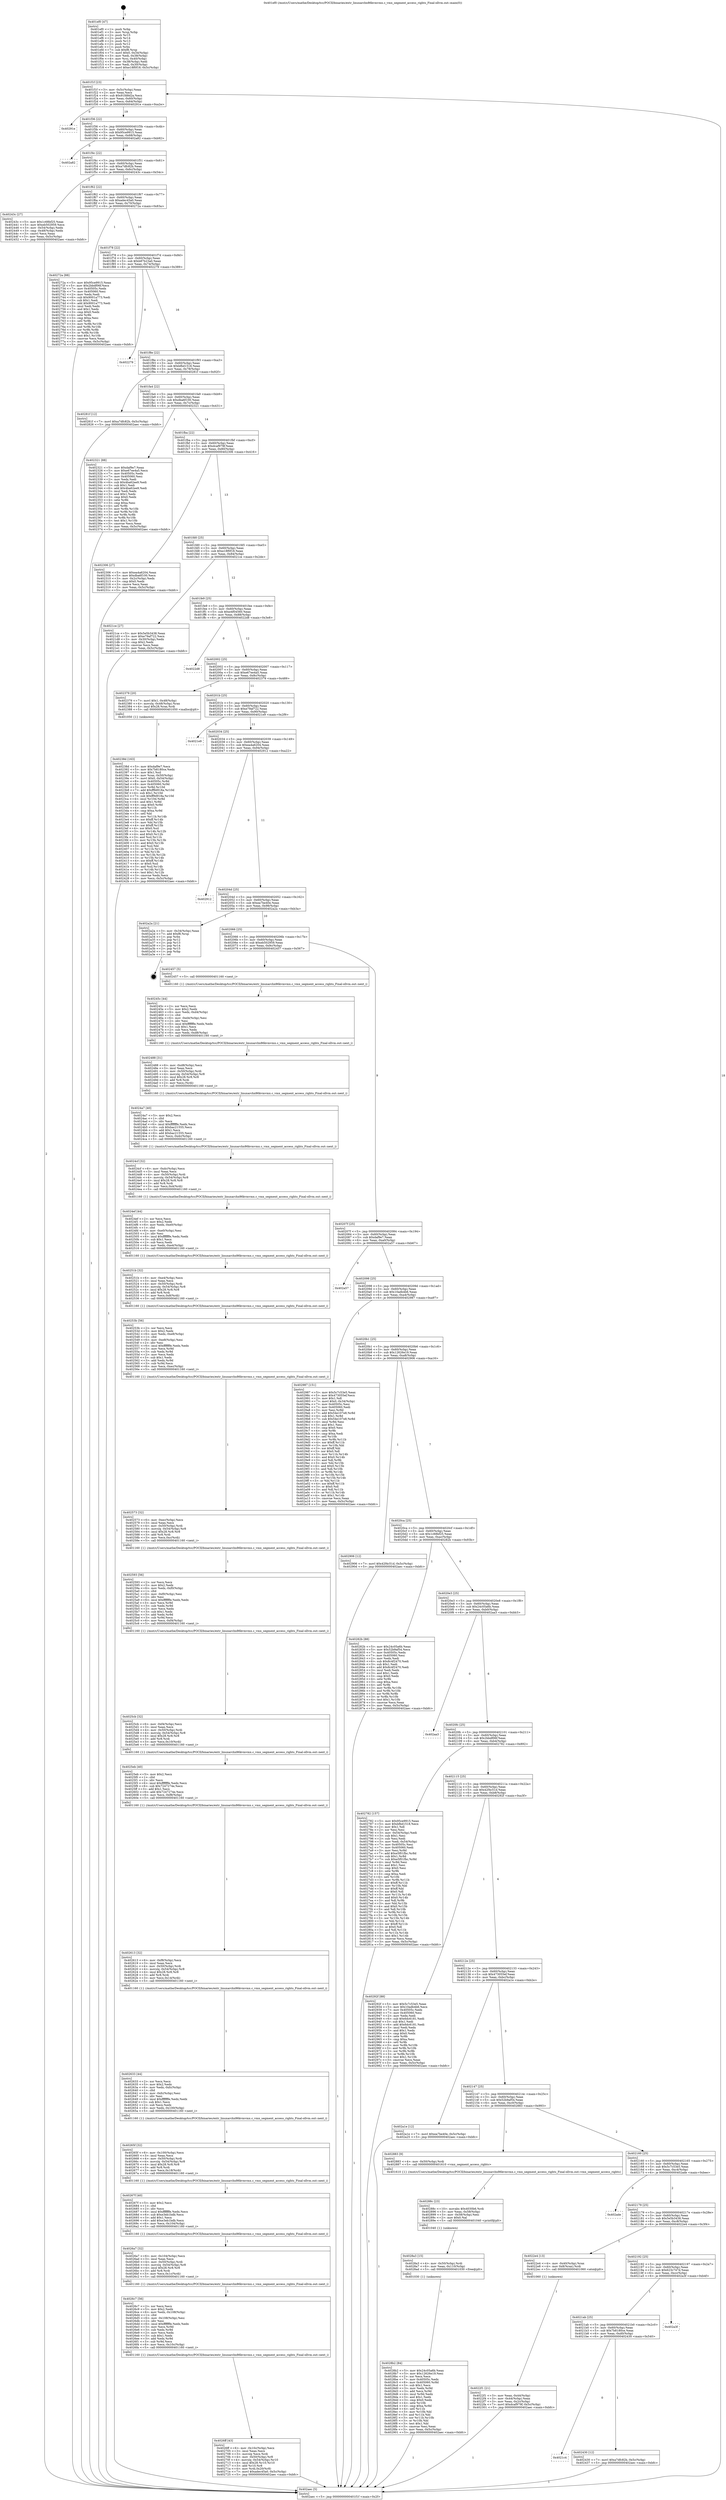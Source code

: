 digraph "0x401ef0" {
  label = "0x401ef0 (/mnt/c/Users/mathe/Desktop/tcc/POCII/binaries/extr_linuxarchx86kvmvmx.c_vmx_segment_access_rights_Final-ollvm.out::main(0))"
  labelloc = "t"
  node[shape=record]

  Entry [label="",width=0.3,height=0.3,shape=circle,fillcolor=black,style=filled]
  "0x401f1f" [label="{
     0x401f1f [23]\l
     | [instrs]\l
     &nbsp;&nbsp;0x401f1f \<+3\>: mov -0x5c(%rbp),%eax\l
     &nbsp;&nbsp;0x401f22 \<+2\>: mov %eax,%ecx\l
     &nbsp;&nbsp;0x401f24 \<+6\>: sub $0x91fd8d2a,%ecx\l
     &nbsp;&nbsp;0x401f2a \<+3\>: mov %eax,-0x60(%rbp)\l
     &nbsp;&nbsp;0x401f2d \<+3\>: mov %ecx,-0x64(%rbp)\l
     &nbsp;&nbsp;0x401f30 \<+6\>: je 000000000040291e \<main+0xa2e\>\l
  }"]
  "0x40291e" [label="{
     0x40291e\l
  }", style=dashed]
  "0x401f36" [label="{
     0x401f36 [22]\l
     | [instrs]\l
     &nbsp;&nbsp;0x401f36 \<+5\>: jmp 0000000000401f3b \<main+0x4b\>\l
     &nbsp;&nbsp;0x401f3b \<+3\>: mov -0x60(%rbp),%eax\l
     &nbsp;&nbsp;0x401f3e \<+5\>: sub $0x95ce9915,%eax\l
     &nbsp;&nbsp;0x401f43 \<+3\>: mov %eax,-0x68(%rbp)\l
     &nbsp;&nbsp;0x401f46 \<+6\>: je 0000000000402a82 \<main+0xb92\>\l
  }"]
  Exit [label="",width=0.3,height=0.3,shape=circle,fillcolor=black,style=filled,peripheries=2]
  "0x402a82" [label="{
     0x402a82\l
  }", style=dashed]
  "0x401f4c" [label="{
     0x401f4c [22]\l
     | [instrs]\l
     &nbsp;&nbsp;0x401f4c \<+5\>: jmp 0000000000401f51 \<main+0x61\>\l
     &nbsp;&nbsp;0x401f51 \<+3\>: mov -0x60(%rbp),%eax\l
     &nbsp;&nbsp;0x401f54 \<+5\>: sub $0xa7dfc82b,%eax\l
     &nbsp;&nbsp;0x401f59 \<+3\>: mov %eax,-0x6c(%rbp)\l
     &nbsp;&nbsp;0x401f5c \<+6\>: je 000000000040243c \<main+0x54c\>\l
  }"]
  "0x4028b2" [label="{
     0x4028b2 [84]\l
     | [instrs]\l
     &nbsp;&nbsp;0x4028b2 \<+5\>: mov $0x24c05a6b,%eax\l
     &nbsp;&nbsp;0x4028b7 \<+5\>: mov $0x12626e19,%esi\l
     &nbsp;&nbsp;0x4028bc \<+2\>: xor %ecx,%ecx\l
     &nbsp;&nbsp;0x4028be \<+7\>: mov 0x40505c,%edx\l
     &nbsp;&nbsp;0x4028c5 \<+8\>: mov 0x405060,%r8d\l
     &nbsp;&nbsp;0x4028cd \<+3\>: sub $0x1,%ecx\l
     &nbsp;&nbsp;0x4028d0 \<+3\>: mov %edx,%r9d\l
     &nbsp;&nbsp;0x4028d3 \<+3\>: add %ecx,%r9d\l
     &nbsp;&nbsp;0x4028d6 \<+4\>: imul %r9d,%edx\l
     &nbsp;&nbsp;0x4028da \<+3\>: and $0x1,%edx\l
     &nbsp;&nbsp;0x4028dd \<+3\>: cmp $0x0,%edx\l
     &nbsp;&nbsp;0x4028e0 \<+4\>: sete %r10b\l
     &nbsp;&nbsp;0x4028e4 \<+4\>: cmp $0xa,%r8d\l
     &nbsp;&nbsp;0x4028e8 \<+4\>: setl %r11b\l
     &nbsp;&nbsp;0x4028ec \<+3\>: mov %r10b,%bl\l
     &nbsp;&nbsp;0x4028ef \<+3\>: and %r11b,%bl\l
     &nbsp;&nbsp;0x4028f2 \<+3\>: xor %r11b,%r10b\l
     &nbsp;&nbsp;0x4028f5 \<+3\>: or %r10b,%bl\l
     &nbsp;&nbsp;0x4028f8 \<+3\>: test $0x1,%bl\l
     &nbsp;&nbsp;0x4028fb \<+3\>: cmovne %esi,%eax\l
     &nbsp;&nbsp;0x4028fe \<+3\>: mov %eax,-0x5c(%rbp)\l
     &nbsp;&nbsp;0x402901 \<+5\>: jmp 0000000000402aec \<main+0xbfc\>\l
  }"]
  "0x40243c" [label="{
     0x40243c [27]\l
     | [instrs]\l
     &nbsp;&nbsp;0x40243c \<+5\>: mov $0x1c68bf25,%eax\l
     &nbsp;&nbsp;0x402441 \<+5\>: mov $0xeb502959,%ecx\l
     &nbsp;&nbsp;0x402446 \<+3\>: mov -0x54(%rbp),%edx\l
     &nbsp;&nbsp;0x402449 \<+3\>: cmp -0x48(%rbp),%edx\l
     &nbsp;&nbsp;0x40244c \<+3\>: cmovl %ecx,%eax\l
     &nbsp;&nbsp;0x40244f \<+3\>: mov %eax,-0x5c(%rbp)\l
     &nbsp;&nbsp;0x402452 \<+5\>: jmp 0000000000402aec \<main+0xbfc\>\l
  }"]
  "0x401f62" [label="{
     0x401f62 [22]\l
     | [instrs]\l
     &nbsp;&nbsp;0x401f62 \<+5\>: jmp 0000000000401f67 \<main+0x77\>\l
     &nbsp;&nbsp;0x401f67 \<+3\>: mov -0x60(%rbp),%eax\l
     &nbsp;&nbsp;0x401f6a \<+5\>: sub $0xadec45a0,%eax\l
     &nbsp;&nbsp;0x401f6f \<+3\>: mov %eax,-0x70(%rbp)\l
     &nbsp;&nbsp;0x401f72 \<+6\>: je 000000000040272a \<main+0x83a\>\l
  }"]
  "0x4028a3" [label="{
     0x4028a3 [15]\l
     | [instrs]\l
     &nbsp;&nbsp;0x4028a3 \<+4\>: mov -0x50(%rbp),%rdi\l
     &nbsp;&nbsp;0x4028a7 \<+6\>: mov %eax,-0x110(%rbp)\l
     &nbsp;&nbsp;0x4028ad \<+5\>: call 0000000000401030 \<free@plt\>\l
     | [calls]\l
     &nbsp;&nbsp;0x401030 \{1\} (unknown)\l
  }"]
  "0x40272a" [label="{
     0x40272a [88]\l
     | [instrs]\l
     &nbsp;&nbsp;0x40272a \<+5\>: mov $0x95ce9915,%eax\l
     &nbsp;&nbsp;0x40272f \<+5\>: mov $0x2bbdf06f,%ecx\l
     &nbsp;&nbsp;0x402734 \<+7\>: mov 0x40505c,%edx\l
     &nbsp;&nbsp;0x40273b \<+7\>: mov 0x405060,%esi\l
     &nbsp;&nbsp;0x402742 \<+2\>: mov %edx,%edi\l
     &nbsp;&nbsp;0x402744 \<+6\>: sub $0x9001a773,%edi\l
     &nbsp;&nbsp;0x40274a \<+3\>: sub $0x1,%edi\l
     &nbsp;&nbsp;0x40274d \<+6\>: add $0x9001a773,%edi\l
     &nbsp;&nbsp;0x402753 \<+3\>: imul %edi,%edx\l
     &nbsp;&nbsp;0x402756 \<+3\>: and $0x1,%edx\l
     &nbsp;&nbsp;0x402759 \<+3\>: cmp $0x0,%edx\l
     &nbsp;&nbsp;0x40275c \<+4\>: sete %r8b\l
     &nbsp;&nbsp;0x402760 \<+3\>: cmp $0xa,%esi\l
     &nbsp;&nbsp;0x402763 \<+4\>: setl %r9b\l
     &nbsp;&nbsp;0x402767 \<+3\>: mov %r8b,%r10b\l
     &nbsp;&nbsp;0x40276a \<+3\>: and %r9b,%r10b\l
     &nbsp;&nbsp;0x40276d \<+3\>: xor %r9b,%r8b\l
     &nbsp;&nbsp;0x402770 \<+3\>: or %r8b,%r10b\l
     &nbsp;&nbsp;0x402773 \<+4\>: test $0x1,%r10b\l
     &nbsp;&nbsp;0x402777 \<+3\>: cmovne %ecx,%eax\l
     &nbsp;&nbsp;0x40277a \<+3\>: mov %eax,-0x5c(%rbp)\l
     &nbsp;&nbsp;0x40277d \<+5\>: jmp 0000000000402aec \<main+0xbfc\>\l
  }"]
  "0x401f78" [label="{
     0x401f78 [22]\l
     | [instrs]\l
     &nbsp;&nbsp;0x401f78 \<+5\>: jmp 0000000000401f7d \<main+0x8d\>\l
     &nbsp;&nbsp;0x401f7d \<+3\>: mov -0x60(%rbp),%eax\l
     &nbsp;&nbsp;0x401f80 \<+5\>: sub $0xb87b23a0,%eax\l
     &nbsp;&nbsp;0x401f85 \<+3\>: mov %eax,-0x74(%rbp)\l
     &nbsp;&nbsp;0x401f88 \<+6\>: je 0000000000402279 \<main+0x389\>\l
  }"]
  "0x40288c" [label="{
     0x40288c [23]\l
     | [instrs]\l
     &nbsp;&nbsp;0x40288c \<+10\>: movabs $0x4030b6,%rdi\l
     &nbsp;&nbsp;0x402896 \<+3\>: mov %eax,-0x58(%rbp)\l
     &nbsp;&nbsp;0x402899 \<+3\>: mov -0x58(%rbp),%esi\l
     &nbsp;&nbsp;0x40289c \<+2\>: mov $0x0,%al\l
     &nbsp;&nbsp;0x40289e \<+5\>: call 0000000000401040 \<printf@plt\>\l
     | [calls]\l
     &nbsp;&nbsp;0x401040 \{1\} (unknown)\l
  }"]
  "0x402279" [label="{
     0x402279\l
  }", style=dashed]
  "0x401f8e" [label="{
     0x401f8e [22]\l
     | [instrs]\l
     &nbsp;&nbsp;0x401f8e \<+5\>: jmp 0000000000401f93 \<main+0xa3\>\l
     &nbsp;&nbsp;0x401f93 \<+3\>: mov -0x60(%rbp),%eax\l
     &nbsp;&nbsp;0x401f96 \<+5\>: sub $0xbfbd1518,%eax\l
     &nbsp;&nbsp;0x401f9b \<+3\>: mov %eax,-0x78(%rbp)\l
     &nbsp;&nbsp;0x401f9e \<+6\>: je 000000000040281f \<main+0x92f\>\l
  }"]
  "0x4026ff" [label="{
     0x4026ff [43]\l
     | [instrs]\l
     &nbsp;&nbsp;0x4026ff \<+6\>: mov -0x10c(%rbp),%ecx\l
     &nbsp;&nbsp;0x402705 \<+3\>: imul %eax,%ecx\l
     &nbsp;&nbsp;0x402708 \<+3\>: movslq %ecx,%rdi\l
     &nbsp;&nbsp;0x40270b \<+4\>: mov -0x50(%rbp),%r8\l
     &nbsp;&nbsp;0x40270f \<+4\>: movslq -0x54(%rbp),%r10\l
     &nbsp;&nbsp;0x402713 \<+4\>: imul $0x28,%r10,%r10\l
     &nbsp;&nbsp;0x402717 \<+3\>: add %r10,%r8\l
     &nbsp;&nbsp;0x40271a \<+4\>: mov %rdi,0x20(%r8)\l
     &nbsp;&nbsp;0x40271e \<+7\>: movl $0xadec45a0,-0x5c(%rbp)\l
     &nbsp;&nbsp;0x402725 \<+5\>: jmp 0000000000402aec \<main+0xbfc\>\l
  }"]
  "0x40281f" [label="{
     0x40281f [12]\l
     | [instrs]\l
     &nbsp;&nbsp;0x40281f \<+7\>: movl $0xa7dfc82b,-0x5c(%rbp)\l
     &nbsp;&nbsp;0x402826 \<+5\>: jmp 0000000000402aec \<main+0xbfc\>\l
  }"]
  "0x401fa4" [label="{
     0x401fa4 [22]\l
     | [instrs]\l
     &nbsp;&nbsp;0x401fa4 \<+5\>: jmp 0000000000401fa9 \<main+0xb9\>\l
     &nbsp;&nbsp;0x401fa9 \<+3\>: mov -0x60(%rbp),%eax\l
     &nbsp;&nbsp;0x401fac \<+5\>: sub $0xdba6f100,%eax\l
     &nbsp;&nbsp;0x401fb1 \<+3\>: mov %eax,-0x7c(%rbp)\l
     &nbsp;&nbsp;0x401fb4 \<+6\>: je 0000000000402321 \<main+0x431\>\l
  }"]
  "0x4026c7" [label="{
     0x4026c7 [56]\l
     | [instrs]\l
     &nbsp;&nbsp;0x4026c7 \<+2\>: xor %ecx,%ecx\l
     &nbsp;&nbsp;0x4026c9 \<+5\>: mov $0x2,%edx\l
     &nbsp;&nbsp;0x4026ce \<+6\>: mov %edx,-0x108(%rbp)\l
     &nbsp;&nbsp;0x4026d4 \<+1\>: cltd\l
     &nbsp;&nbsp;0x4026d5 \<+6\>: mov -0x108(%rbp),%esi\l
     &nbsp;&nbsp;0x4026db \<+2\>: idiv %esi\l
     &nbsp;&nbsp;0x4026dd \<+6\>: imul $0xfffffffe,%edx,%edx\l
     &nbsp;&nbsp;0x4026e3 \<+3\>: mov %ecx,%r9d\l
     &nbsp;&nbsp;0x4026e6 \<+3\>: sub %edx,%r9d\l
     &nbsp;&nbsp;0x4026e9 \<+2\>: mov %ecx,%edx\l
     &nbsp;&nbsp;0x4026eb \<+3\>: sub $0x1,%edx\l
     &nbsp;&nbsp;0x4026ee \<+3\>: add %edx,%r9d\l
     &nbsp;&nbsp;0x4026f1 \<+3\>: sub %r9d,%ecx\l
     &nbsp;&nbsp;0x4026f4 \<+6\>: mov %ecx,-0x10c(%rbp)\l
     &nbsp;&nbsp;0x4026fa \<+5\>: call 0000000000401160 \<next_i\>\l
     | [calls]\l
     &nbsp;&nbsp;0x401160 \{1\} (/mnt/c/Users/mathe/Desktop/tcc/POCII/binaries/extr_linuxarchx86kvmvmx.c_vmx_segment_access_rights_Final-ollvm.out::next_i)\l
  }"]
  "0x402321" [label="{
     0x402321 [88]\l
     | [instrs]\l
     &nbsp;&nbsp;0x402321 \<+5\>: mov $0xdaf9e7,%eax\l
     &nbsp;&nbsp;0x402326 \<+5\>: mov $0xe67ee4a5,%ecx\l
     &nbsp;&nbsp;0x40232b \<+7\>: mov 0x40505c,%edx\l
     &nbsp;&nbsp;0x402332 \<+7\>: mov 0x405060,%esi\l
     &nbsp;&nbsp;0x402339 \<+2\>: mov %edx,%edi\l
     &nbsp;&nbsp;0x40233b \<+6\>: sub $0x4ba62ee9,%edi\l
     &nbsp;&nbsp;0x402341 \<+3\>: sub $0x1,%edi\l
     &nbsp;&nbsp;0x402344 \<+6\>: add $0x4ba62ee9,%edi\l
     &nbsp;&nbsp;0x40234a \<+3\>: imul %edi,%edx\l
     &nbsp;&nbsp;0x40234d \<+3\>: and $0x1,%edx\l
     &nbsp;&nbsp;0x402350 \<+3\>: cmp $0x0,%edx\l
     &nbsp;&nbsp;0x402353 \<+4\>: sete %r8b\l
     &nbsp;&nbsp;0x402357 \<+3\>: cmp $0xa,%esi\l
     &nbsp;&nbsp;0x40235a \<+4\>: setl %r9b\l
     &nbsp;&nbsp;0x40235e \<+3\>: mov %r8b,%r10b\l
     &nbsp;&nbsp;0x402361 \<+3\>: and %r9b,%r10b\l
     &nbsp;&nbsp;0x402364 \<+3\>: xor %r9b,%r8b\l
     &nbsp;&nbsp;0x402367 \<+3\>: or %r8b,%r10b\l
     &nbsp;&nbsp;0x40236a \<+4\>: test $0x1,%r10b\l
     &nbsp;&nbsp;0x40236e \<+3\>: cmovne %ecx,%eax\l
     &nbsp;&nbsp;0x402371 \<+3\>: mov %eax,-0x5c(%rbp)\l
     &nbsp;&nbsp;0x402374 \<+5\>: jmp 0000000000402aec \<main+0xbfc\>\l
  }"]
  "0x401fba" [label="{
     0x401fba [22]\l
     | [instrs]\l
     &nbsp;&nbsp;0x401fba \<+5\>: jmp 0000000000401fbf \<main+0xcf\>\l
     &nbsp;&nbsp;0x401fbf \<+3\>: mov -0x60(%rbp),%eax\l
     &nbsp;&nbsp;0x401fc2 \<+5\>: sub $0xdcaf979f,%eax\l
     &nbsp;&nbsp;0x401fc7 \<+3\>: mov %eax,-0x80(%rbp)\l
     &nbsp;&nbsp;0x401fca \<+6\>: je 0000000000402306 \<main+0x416\>\l
  }"]
  "0x4026a7" [label="{
     0x4026a7 [32]\l
     | [instrs]\l
     &nbsp;&nbsp;0x4026a7 \<+6\>: mov -0x104(%rbp),%ecx\l
     &nbsp;&nbsp;0x4026ad \<+3\>: imul %eax,%ecx\l
     &nbsp;&nbsp;0x4026b0 \<+4\>: mov -0x50(%rbp),%rdi\l
     &nbsp;&nbsp;0x4026b4 \<+4\>: movslq -0x54(%rbp),%r8\l
     &nbsp;&nbsp;0x4026b8 \<+4\>: imul $0x28,%r8,%r8\l
     &nbsp;&nbsp;0x4026bc \<+3\>: add %r8,%rdi\l
     &nbsp;&nbsp;0x4026bf \<+3\>: mov %ecx,0x1c(%rdi)\l
     &nbsp;&nbsp;0x4026c2 \<+5\>: call 0000000000401160 \<next_i\>\l
     | [calls]\l
     &nbsp;&nbsp;0x401160 \{1\} (/mnt/c/Users/mathe/Desktop/tcc/POCII/binaries/extr_linuxarchx86kvmvmx.c_vmx_segment_access_rights_Final-ollvm.out::next_i)\l
  }"]
  "0x402306" [label="{
     0x402306 [27]\l
     | [instrs]\l
     &nbsp;&nbsp;0x402306 \<+5\>: mov $0xea4a6204,%eax\l
     &nbsp;&nbsp;0x40230b \<+5\>: mov $0xdba6f100,%ecx\l
     &nbsp;&nbsp;0x402310 \<+3\>: mov -0x2c(%rbp),%edx\l
     &nbsp;&nbsp;0x402313 \<+3\>: cmp $0x0,%edx\l
     &nbsp;&nbsp;0x402316 \<+3\>: cmove %ecx,%eax\l
     &nbsp;&nbsp;0x402319 \<+3\>: mov %eax,-0x5c(%rbp)\l
     &nbsp;&nbsp;0x40231c \<+5\>: jmp 0000000000402aec \<main+0xbfc\>\l
  }"]
  "0x401fd0" [label="{
     0x401fd0 [25]\l
     | [instrs]\l
     &nbsp;&nbsp;0x401fd0 \<+5\>: jmp 0000000000401fd5 \<main+0xe5\>\l
     &nbsp;&nbsp;0x401fd5 \<+3\>: mov -0x60(%rbp),%eax\l
     &nbsp;&nbsp;0x401fd8 \<+5\>: sub $0xe18f0f18,%eax\l
     &nbsp;&nbsp;0x401fdd \<+6\>: mov %eax,-0x84(%rbp)\l
     &nbsp;&nbsp;0x401fe3 \<+6\>: je 00000000004021ce \<main+0x2de\>\l
  }"]
  "0x40267f" [label="{
     0x40267f [40]\l
     | [instrs]\l
     &nbsp;&nbsp;0x40267f \<+5\>: mov $0x2,%ecx\l
     &nbsp;&nbsp;0x402684 \<+1\>: cltd\l
     &nbsp;&nbsp;0x402685 \<+2\>: idiv %ecx\l
     &nbsp;&nbsp;0x402687 \<+6\>: imul $0xfffffffe,%edx,%ecx\l
     &nbsp;&nbsp;0x40268d \<+6\>: sub $0xe3eb1bdb,%ecx\l
     &nbsp;&nbsp;0x402693 \<+3\>: add $0x1,%ecx\l
     &nbsp;&nbsp;0x402696 \<+6\>: add $0xe3eb1bdb,%ecx\l
     &nbsp;&nbsp;0x40269c \<+6\>: mov %ecx,-0x104(%rbp)\l
     &nbsp;&nbsp;0x4026a2 \<+5\>: call 0000000000401160 \<next_i\>\l
     | [calls]\l
     &nbsp;&nbsp;0x401160 \{1\} (/mnt/c/Users/mathe/Desktop/tcc/POCII/binaries/extr_linuxarchx86kvmvmx.c_vmx_segment_access_rights_Final-ollvm.out::next_i)\l
  }"]
  "0x4021ce" [label="{
     0x4021ce [27]\l
     | [instrs]\l
     &nbsp;&nbsp;0x4021ce \<+5\>: mov $0x5e5b3438,%eax\l
     &nbsp;&nbsp;0x4021d3 \<+5\>: mov $0xe79af722,%ecx\l
     &nbsp;&nbsp;0x4021d8 \<+3\>: mov -0x30(%rbp),%edx\l
     &nbsp;&nbsp;0x4021db \<+3\>: cmp $0x2,%edx\l
     &nbsp;&nbsp;0x4021de \<+3\>: cmovne %ecx,%eax\l
     &nbsp;&nbsp;0x4021e1 \<+3\>: mov %eax,-0x5c(%rbp)\l
     &nbsp;&nbsp;0x4021e4 \<+5\>: jmp 0000000000402aec \<main+0xbfc\>\l
  }"]
  "0x401fe9" [label="{
     0x401fe9 [25]\l
     | [instrs]\l
     &nbsp;&nbsp;0x401fe9 \<+5\>: jmp 0000000000401fee \<main+0xfe\>\l
     &nbsp;&nbsp;0x401fee \<+3\>: mov -0x60(%rbp),%eax\l
     &nbsp;&nbsp;0x401ff1 \<+5\>: sub $0xe4f04560,%eax\l
     &nbsp;&nbsp;0x401ff6 \<+6\>: mov %eax,-0x88(%rbp)\l
     &nbsp;&nbsp;0x401ffc \<+6\>: je 00000000004022d8 \<main+0x3e8\>\l
  }"]
  "0x402aec" [label="{
     0x402aec [5]\l
     | [instrs]\l
     &nbsp;&nbsp;0x402aec \<+5\>: jmp 0000000000401f1f \<main+0x2f\>\l
  }"]
  "0x401ef0" [label="{
     0x401ef0 [47]\l
     | [instrs]\l
     &nbsp;&nbsp;0x401ef0 \<+1\>: push %rbp\l
     &nbsp;&nbsp;0x401ef1 \<+3\>: mov %rsp,%rbp\l
     &nbsp;&nbsp;0x401ef4 \<+2\>: push %r15\l
     &nbsp;&nbsp;0x401ef6 \<+2\>: push %r14\l
     &nbsp;&nbsp;0x401ef8 \<+2\>: push %r13\l
     &nbsp;&nbsp;0x401efa \<+2\>: push %r12\l
     &nbsp;&nbsp;0x401efc \<+1\>: push %rbx\l
     &nbsp;&nbsp;0x401efd \<+7\>: sub $0xf8,%rsp\l
     &nbsp;&nbsp;0x401f04 \<+7\>: movl $0x0,-0x34(%rbp)\l
     &nbsp;&nbsp;0x401f0b \<+3\>: mov %edi,-0x38(%rbp)\l
     &nbsp;&nbsp;0x401f0e \<+4\>: mov %rsi,-0x40(%rbp)\l
     &nbsp;&nbsp;0x401f12 \<+3\>: mov -0x38(%rbp),%edi\l
     &nbsp;&nbsp;0x401f15 \<+3\>: mov %edi,-0x30(%rbp)\l
     &nbsp;&nbsp;0x401f18 \<+7\>: movl $0xe18f0f18,-0x5c(%rbp)\l
  }"]
  "0x40265f" [label="{
     0x40265f [32]\l
     | [instrs]\l
     &nbsp;&nbsp;0x40265f \<+6\>: mov -0x100(%rbp),%ecx\l
     &nbsp;&nbsp;0x402665 \<+3\>: imul %eax,%ecx\l
     &nbsp;&nbsp;0x402668 \<+4\>: mov -0x50(%rbp),%rdi\l
     &nbsp;&nbsp;0x40266c \<+4\>: movslq -0x54(%rbp),%r8\l
     &nbsp;&nbsp;0x402670 \<+4\>: imul $0x28,%r8,%r8\l
     &nbsp;&nbsp;0x402674 \<+3\>: add %r8,%rdi\l
     &nbsp;&nbsp;0x402677 \<+3\>: mov %ecx,0x18(%rdi)\l
     &nbsp;&nbsp;0x40267a \<+5\>: call 0000000000401160 \<next_i\>\l
     | [calls]\l
     &nbsp;&nbsp;0x401160 \{1\} (/mnt/c/Users/mathe/Desktop/tcc/POCII/binaries/extr_linuxarchx86kvmvmx.c_vmx_segment_access_rights_Final-ollvm.out::next_i)\l
  }"]
  "0x4022d8" [label="{
     0x4022d8\l
  }", style=dashed]
  "0x402002" [label="{
     0x402002 [25]\l
     | [instrs]\l
     &nbsp;&nbsp;0x402002 \<+5\>: jmp 0000000000402007 \<main+0x117\>\l
     &nbsp;&nbsp;0x402007 \<+3\>: mov -0x60(%rbp),%eax\l
     &nbsp;&nbsp;0x40200a \<+5\>: sub $0xe67ee4a5,%eax\l
     &nbsp;&nbsp;0x40200f \<+6\>: mov %eax,-0x8c(%rbp)\l
     &nbsp;&nbsp;0x402015 \<+6\>: je 0000000000402379 \<main+0x489\>\l
  }"]
  "0x402633" [label="{
     0x402633 [44]\l
     | [instrs]\l
     &nbsp;&nbsp;0x402633 \<+2\>: xor %ecx,%ecx\l
     &nbsp;&nbsp;0x402635 \<+5\>: mov $0x2,%edx\l
     &nbsp;&nbsp;0x40263a \<+6\>: mov %edx,-0xfc(%rbp)\l
     &nbsp;&nbsp;0x402640 \<+1\>: cltd\l
     &nbsp;&nbsp;0x402641 \<+6\>: mov -0xfc(%rbp),%esi\l
     &nbsp;&nbsp;0x402647 \<+2\>: idiv %esi\l
     &nbsp;&nbsp;0x402649 \<+6\>: imul $0xfffffffe,%edx,%edx\l
     &nbsp;&nbsp;0x40264f \<+3\>: sub $0x1,%ecx\l
     &nbsp;&nbsp;0x402652 \<+2\>: sub %ecx,%edx\l
     &nbsp;&nbsp;0x402654 \<+6\>: mov %edx,-0x100(%rbp)\l
     &nbsp;&nbsp;0x40265a \<+5\>: call 0000000000401160 \<next_i\>\l
     | [calls]\l
     &nbsp;&nbsp;0x401160 \{1\} (/mnt/c/Users/mathe/Desktop/tcc/POCII/binaries/extr_linuxarchx86kvmvmx.c_vmx_segment_access_rights_Final-ollvm.out::next_i)\l
  }"]
  "0x402379" [label="{
     0x402379 [20]\l
     | [instrs]\l
     &nbsp;&nbsp;0x402379 \<+7\>: movl $0x1,-0x48(%rbp)\l
     &nbsp;&nbsp;0x402380 \<+4\>: movslq -0x48(%rbp),%rax\l
     &nbsp;&nbsp;0x402384 \<+4\>: imul $0x28,%rax,%rdi\l
     &nbsp;&nbsp;0x402388 \<+5\>: call 0000000000401050 \<malloc@plt\>\l
     | [calls]\l
     &nbsp;&nbsp;0x401050 \{1\} (unknown)\l
  }"]
  "0x40201b" [label="{
     0x40201b [25]\l
     | [instrs]\l
     &nbsp;&nbsp;0x40201b \<+5\>: jmp 0000000000402020 \<main+0x130\>\l
     &nbsp;&nbsp;0x402020 \<+3\>: mov -0x60(%rbp),%eax\l
     &nbsp;&nbsp;0x402023 \<+5\>: sub $0xe79af722,%eax\l
     &nbsp;&nbsp;0x402028 \<+6\>: mov %eax,-0x90(%rbp)\l
     &nbsp;&nbsp;0x40202e \<+6\>: je 00000000004021e9 \<main+0x2f9\>\l
  }"]
  "0x402613" [label="{
     0x402613 [32]\l
     | [instrs]\l
     &nbsp;&nbsp;0x402613 \<+6\>: mov -0xf8(%rbp),%ecx\l
     &nbsp;&nbsp;0x402619 \<+3\>: imul %eax,%ecx\l
     &nbsp;&nbsp;0x40261c \<+4\>: mov -0x50(%rbp),%rdi\l
     &nbsp;&nbsp;0x402620 \<+4\>: movslq -0x54(%rbp),%r8\l
     &nbsp;&nbsp;0x402624 \<+4\>: imul $0x28,%r8,%r8\l
     &nbsp;&nbsp;0x402628 \<+3\>: add %r8,%rdi\l
     &nbsp;&nbsp;0x40262b \<+3\>: mov %ecx,0x14(%rdi)\l
     &nbsp;&nbsp;0x40262e \<+5\>: call 0000000000401160 \<next_i\>\l
     | [calls]\l
     &nbsp;&nbsp;0x401160 \{1\} (/mnt/c/Users/mathe/Desktop/tcc/POCII/binaries/extr_linuxarchx86kvmvmx.c_vmx_segment_access_rights_Final-ollvm.out::next_i)\l
  }"]
  "0x4021e9" [label="{
     0x4021e9\l
  }", style=dashed]
  "0x402034" [label="{
     0x402034 [25]\l
     | [instrs]\l
     &nbsp;&nbsp;0x402034 \<+5\>: jmp 0000000000402039 \<main+0x149\>\l
     &nbsp;&nbsp;0x402039 \<+3\>: mov -0x60(%rbp),%eax\l
     &nbsp;&nbsp;0x40203c \<+5\>: sub $0xea4a6204,%eax\l
     &nbsp;&nbsp;0x402041 \<+6\>: mov %eax,-0x94(%rbp)\l
     &nbsp;&nbsp;0x402047 \<+6\>: je 0000000000402912 \<main+0xa22\>\l
  }"]
  "0x4025eb" [label="{
     0x4025eb [40]\l
     | [instrs]\l
     &nbsp;&nbsp;0x4025eb \<+5\>: mov $0x2,%ecx\l
     &nbsp;&nbsp;0x4025f0 \<+1\>: cltd\l
     &nbsp;&nbsp;0x4025f1 \<+2\>: idiv %ecx\l
     &nbsp;&nbsp;0x4025f3 \<+6\>: imul $0xfffffffe,%edx,%ecx\l
     &nbsp;&nbsp;0x4025f9 \<+6\>: sub $0x7247274e,%ecx\l
     &nbsp;&nbsp;0x4025ff \<+3\>: add $0x1,%ecx\l
     &nbsp;&nbsp;0x402602 \<+6\>: add $0x7247274e,%ecx\l
     &nbsp;&nbsp;0x402608 \<+6\>: mov %ecx,-0xf8(%rbp)\l
     &nbsp;&nbsp;0x40260e \<+5\>: call 0000000000401160 \<next_i\>\l
     | [calls]\l
     &nbsp;&nbsp;0x401160 \{1\} (/mnt/c/Users/mathe/Desktop/tcc/POCII/binaries/extr_linuxarchx86kvmvmx.c_vmx_segment_access_rights_Final-ollvm.out::next_i)\l
  }"]
  "0x402912" [label="{
     0x402912\l
  }", style=dashed]
  "0x40204d" [label="{
     0x40204d [25]\l
     | [instrs]\l
     &nbsp;&nbsp;0x40204d \<+5\>: jmp 0000000000402052 \<main+0x162\>\l
     &nbsp;&nbsp;0x402052 \<+3\>: mov -0x60(%rbp),%eax\l
     &nbsp;&nbsp;0x402055 \<+5\>: sub $0xea7be40e,%eax\l
     &nbsp;&nbsp;0x40205a \<+6\>: mov %eax,-0x98(%rbp)\l
     &nbsp;&nbsp;0x402060 \<+6\>: je 0000000000402a2a \<main+0xb3a\>\l
  }"]
  "0x4025cb" [label="{
     0x4025cb [32]\l
     | [instrs]\l
     &nbsp;&nbsp;0x4025cb \<+6\>: mov -0xf4(%rbp),%ecx\l
     &nbsp;&nbsp;0x4025d1 \<+3\>: imul %eax,%ecx\l
     &nbsp;&nbsp;0x4025d4 \<+4\>: mov -0x50(%rbp),%rdi\l
     &nbsp;&nbsp;0x4025d8 \<+4\>: movslq -0x54(%rbp),%r8\l
     &nbsp;&nbsp;0x4025dc \<+4\>: imul $0x28,%r8,%r8\l
     &nbsp;&nbsp;0x4025e0 \<+3\>: add %r8,%rdi\l
     &nbsp;&nbsp;0x4025e3 \<+3\>: mov %ecx,0x10(%rdi)\l
     &nbsp;&nbsp;0x4025e6 \<+5\>: call 0000000000401160 \<next_i\>\l
     | [calls]\l
     &nbsp;&nbsp;0x401160 \{1\} (/mnt/c/Users/mathe/Desktop/tcc/POCII/binaries/extr_linuxarchx86kvmvmx.c_vmx_segment_access_rights_Final-ollvm.out::next_i)\l
  }"]
  "0x402a2a" [label="{
     0x402a2a [21]\l
     | [instrs]\l
     &nbsp;&nbsp;0x402a2a \<+3\>: mov -0x34(%rbp),%eax\l
     &nbsp;&nbsp;0x402a2d \<+7\>: add $0xf8,%rsp\l
     &nbsp;&nbsp;0x402a34 \<+1\>: pop %rbx\l
     &nbsp;&nbsp;0x402a35 \<+2\>: pop %r12\l
     &nbsp;&nbsp;0x402a37 \<+2\>: pop %r13\l
     &nbsp;&nbsp;0x402a39 \<+2\>: pop %r14\l
     &nbsp;&nbsp;0x402a3b \<+2\>: pop %r15\l
     &nbsp;&nbsp;0x402a3d \<+1\>: pop %rbp\l
     &nbsp;&nbsp;0x402a3e \<+1\>: ret\l
  }"]
  "0x402066" [label="{
     0x402066 [25]\l
     | [instrs]\l
     &nbsp;&nbsp;0x402066 \<+5\>: jmp 000000000040206b \<main+0x17b\>\l
     &nbsp;&nbsp;0x40206b \<+3\>: mov -0x60(%rbp),%eax\l
     &nbsp;&nbsp;0x40206e \<+5\>: sub $0xeb502959,%eax\l
     &nbsp;&nbsp;0x402073 \<+6\>: mov %eax,-0x9c(%rbp)\l
     &nbsp;&nbsp;0x402079 \<+6\>: je 0000000000402457 \<main+0x567\>\l
  }"]
  "0x402593" [label="{
     0x402593 [56]\l
     | [instrs]\l
     &nbsp;&nbsp;0x402593 \<+2\>: xor %ecx,%ecx\l
     &nbsp;&nbsp;0x402595 \<+5\>: mov $0x2,%edx\l
     &nbsp;&nbsp;0x40259a \<+6\>: mov %edx,-0xf0(%rbp)\l
     &nbsp;&nbsp;0x4025a0 \<+1\>: cltd\l
     &nbsp;&nbsp;0x4025a1 \<+6\>: mov -0xf0(%rbp),%esi\l
     &nbsp;&nbsp;0x4025a7 \<+2\>: idiv %esi\l
     &nbsp;&nbsp;0x4025a9 \<+6\>: imul $0xfffffffe,%edx,%edx\l
     &nbsp;&nbsp;0x4025af \<+3\>: mov %ecx,%r9d\l
     &nbsp;&nbsp;0x4025b2 \<+3\>: sub %edx,%r9d\l
     &nbsp;&nbsp;0x4025b5 \<+2\>: mov %ecx,%edx\l
     &nbsp;&nbsp;0x4025b7 \<+3\>: sub $0x1,%edx\l
     &nbsp;&nbsp;0x4025ba \<+3\>: add %edx,%r9d\l
     &nbsp;&nbsp;0x4025bd \<+3\>: sub %r9d,%ecx\l
     &nbsp;&nbsp;0x4025c0 \<+6\>: mov %ecx,-0xf4(%rbp)\l
     &nbsp;&nbsp;0x4025c6 \<+5\>: call 0000000000401160 \<next_i\>\l
     | [calls]\l
     &nbsp;&nbsp;0x401160 \{1\} (/mnt/c/Users/mathe/Desktop/tcc/POCII/binaries/extr_linuxarchx86kvmvmx.c_vmx_segment_access_rights_Final-ollvm.out::next_i)\l
  }"]
  "0x402457" [label="{
     0x402457 [5]\l
     | [instrs]\l
     &nbsp;&nbsp;0x402457 \<+5\>: call 0000000000401160 \<next_i\>\l
     | [calls]\l
     &nbsp;&nbsp;0x401160 \{1\} (/mnt/c/Users/mathe/Desktop/tcc/POCII/binaries/extr_linuxarchx86kvmvmx.c_vmx_segment_access_rights_Final-ollvm.out::next_i)\l
  }"]
  "0x40207f" [label="{
     0x40207f [25]\l
     | [instrs]\l
     &nbsp;&nbsp;0x40207f \<+5\>: jmp 0000000000402084 \<main+0x194\>\l
     &nbsp;&nbsp;0x402084 \<+3\>: mov -0x60(%rbp),%eax\l
     &nbsp;&nbsp;0x402087 \<+5\>: sub $0xdaf9e7,%eax\l
     &nbsp;&nbsp;0x40208c \<+6\>: mov %eax,-0xa0(%rbp)\l
     &nbsp;&nbsp;0x402092 \<+6\>: je 0000000000402a57 \<main+0xb67\>\l
  }"]
  "0x402573" [label="{
     0x402573 [32]\l
     | [instrs]\l
     &nbsp;&nbsp;0x402573 \<+6\>: mov -0xec(%rbp),%ecx\l
     &nbsp;&nbsp;0x402579 \<+3\>: imul %eax,%ecx\l
     &nbsp;&nbsp;0x40257c \<+4\>: mov -0x50(%rbp),%rdi\l
     &nbsp;&nbsp;0x402580 \<+4\>: movslq -0x54(%rbp),%r8\l
     &nbsp;&nbsp;0x402584 \<+4\>: imul $0x28,%r8,%r8\l
     &nbsp;&nbsp;0x402588 \<+3\>: add %r8,%rdi\l
     &nbsp;&nbsp;0x40258b \<+3\>: mov %ecx,0xc(%rdi)\l
     &nbsp;&nbsp;0x40258e \<+5\>: call 0000000000401160 \<next_i\>\l
     | [calls]\l
     &nbsp;&nbsp;0x401160 \{1\} (/mnt/c/Users/mathe/Desktop/tcc/POCII/binaries/extr_linuxarchx86kvmvmx.c_vmx_segment_access_rights_Final-ollvm.out::next_i)\l
  }"]
  "0x402a57" [label="{
     0x402a57\l
  }", style=dashed]
  "0x402098" [label="{
     0x402098 [25]\l
     | [instrs]\l
     &nbsp;&nbsp;0x402098 \<+5\>: jmp 000000000040209d \<main+0x1ad\>\l
     &nbsp;&nbsp;0x40209d \<+3\>: mov -0x60(%rbp),%eax\l
     &nbsp;&nbsp;0x4020a0 \<+5\>: sub $0x10adb4b6,%eax\l
     &nbsp;&nbsp;0x4020a5 \<+6\>: mov %eax,-0xa4(%rbp)\l
     &nbsp;&nbsp;0x4020ab \<+6\>: je 0000000000402987 \<main+0xa97\>\l
  }"]
  "0x40253b" [label="{
     0x40253b [56]\l
     | [instrs]\l
     &nbsp;&nbsp;0x40253b \<+2\>: xor %ecx,%ecx\l
     &nbsp;&nbsp;0x40253d \<+5\>: mov $0x2,%edx\l
     &nbsp;&nbsp;0x402542 \<+6\>: mov %edx,-0xe8(%rbp)\l
     &nbsp;&nbsp;0x402548 \<+1\>: cltd\l
     &nbsp;&nbsp;0x402549 \<+6\>: mov -0xe8(%rbp),%esi\l
     &nbsp;&nbsp;0x40254f \<+2\>: idiv %esi\l
     &nbsp;&nbsp;0x402551 \<+6\>: imul $0xfffffffe,%edx,%edx\l
     &nbsp;&nbsp;0x402557 \<+3\>: mov %ecx,%r9d\l
     &nbsp;&nbsp;0x40255a \<+3\>: sub %edx,%r9d\l
     &nbsp;&nbsp;0x40255d \<+2\>: mov %ecx,%edx\l
     &nbsp;&nbsp;0x40255f \<+3\>: sub $0x1,%edx\l
     &nbsp;&nbsp;0x402562 \<+3\>: add %edx,%r9d\l
     &nbsp;&nbsp;0x402565 \<+3\>: sub %r9d,%ecx\l
     &nbsp;&nbsp;0x402568 \<+6\>: mov %ecx,-0xec(%rbp)\l
     &nbsp;&nbsp;0x40256e \<+5\>: call 0000000000401160 \<next_i\>\l
     | [calls]\l
     &nbsp;&nbsp;0x401160 \{1\} (/mnt/c/Users/mathe/Desktop/tcc/POCII/binaries/extr_linuxarchx86kvmvmx.c_vmx_segment_access_rights_Final-ollvm.out::next_i)\l
  }"]
  "0x402987" [label="{
     0x402987 [151]\l
     | [instrs]\l
     &nbsp;&nbsp;0x402987 \<+5\>: mov $0x5c7c53e5,%eax\l
     &nbsp;&nbsp;0x40298c \<+5\>: mov $0x473055ef,%ecx\l
     &nbsp;&nbsp;0x402991 \<+2\>: mov $0x1,%dl\l
     &nbsp;&nbsp;0x402993 \<+7\>: movl $0x0,-0x34(%rbp)\l
     &nbsp;&nbsp;0x40299a \<+7\>: mov 0x40505c,%esi\l
     &nbsp;&nbsp;0x4029a1 \<+7\>: mov 0x405060,%edi\l
     &nbsp;&nbsp;0x4029a8 \<+3\>: mov %esi,%r8d\l
     &nbsp;&nbsp;0x4029ab \<+7\>: add $0x54e107e8,%r8d\l
     &nbsp;&nbsp;0x4029b2 \<+4\>: sub $0x1,%r8d\l
     &nbsp;&nbsp;0x4029b6 \<+7\>: sub $0x54e107e8,%r8d\l
     &nbsp;&nbsp;0x4029bd \<+4\>: imul %r8d,%esi\l
     &nbsp;&nbsp;0x4029c1 \<+3\>: and $0x1,%esi\l
     &nbsp;&nbsp;0x4029c4 \<+3\>: cmp $0x0,%esi\l
     &nbsp;&nbsp;0x4029c7 \<+4\>: sete %r9b\l
     &nbsp;&nbsp;0x4029cb \<+3\>: cmp $0xa,%edi\l
     &nbsp;&nbsp;0x4029ce \<+4\>: setl %r10b\l
     &nbsp;&nbsp;0x4029d2 \<+3\>: mov %r9b,%r11b\l
     &nbsp;&nbsp;0x4029d5 \<+4\>: xor $0xff,%r11b\l
     &nbsp;&nbsp;0x4029d9 \<+3\>: mov %r10b,%bl\l
     &nbsp;&nbsp;0x4029dc \<+3\>: xor $0xff,%bl\l
     &nbsp;&nbsp;0x4029df \<+3\>: xor $0x0,%dl\l
     &nbsp;&nbsp;0x4029e2 \<+3\>: mov %r11b,%r14b\l
     &nbsp;&nbsp;0x4029e5 \<+4\>: and $0x0,%r14b\l
     &nbsp;&nbsp;0x4029e9 \<+3\>: and %dl,%r9b\l
     &nbsp;&nbsp;0x4029ec \<+3\>: mov %bl,%r15b\l
     &nbsp;&nbsp;0x4029ef \<+4\>: and $0x0,%r15b\l
     &nbsp;&nbsp;0x4029f3 \<+3\>: and %dl,%r10b\l
     &nbsp;&nbsp;0x4029f6 \<+3\>: or %r9b,%r14b\l
     &nbsp;&nbsp;0x4029f9 \<+3\>: or %r10b,%r15b\l
     &nbsp;&nbsp;0x4029fc \<+3\>: xor %r15b,%r14b\l
     &nbsp;&nbsp;0x4029ff \<+3\>: or %bl,%r11b\l
     &nbsp;&nbsp;0x402a02 \<+4\>: xor $0xff,%r11b\l
     &nbsp;&nbsp;0x402a06 \<+3\>: or $0x0,%dl\l
     &nbsp;&nbsp;0x402a09 \<+3\>: and %dl,%r11b\l
     &nbsp;&nbsp;0x402a0c \<+3\>: or %r11b,%r14b\l
     &nbsp;&nbsp;0x402a0f \<+4\>: test $0x1,%r14b\l
     &nbsp;&nbsp;0x402a13 \<+3\>: cmovne %ecx,%eax\l
     &nbsp;&nbsp;0x402a16 \<+3\>: mov %eax,-0x5c(%rbp)\l
     &nbsp;&nbsp;0x402a19 \<+5\>: jmp 0000000000402aec \<main+0xbfc\>\l
  }"]
  "0x4020b1" [label="{
     0x4020b1 [25]\l
     | [instrs]\l
     &nbsp;&nbsp;0x4020b1 \<+5\>: jmp 00000000004020b6 \<main+0x1c6\>\l
     &nbsp;&nbsp;0x4020b6 \<+3\>: mov -0x60(%rbp),%eax\l
     &nbsp;&nbsp;0x4020b9 \<+5\>: sub $0x12626e19,%eax\l
     &nbsp;&nbsp;0x4020be \<+6\>: mov %eax,-0xa8(%rbp)\l
     &nbsp;&nbsp;0x4020c4 \<+6\>: je 0000000000402906 \<main+0xa16\>\l
  }"]
  "0x40251b" [label="{
     0x40251b [32]\l
     | [instrs]\l
     &nbsp;&nbsp;0x40251b \<+6\>: mov -0xe4(%rbp),%ecx\l
     &nbsp;&nbsp;0x402521 \<+3\>: imul %eax,%ecx\l
     &nbsp;&nbsp;0x402524 \<+4\>: mov -0x50(%rbp),%rdi\l
     &nbsp;&nbsp;0x402528 \<+4\>: movslq -0x54(%rbp),%r8\l
     &nbsp;&nbsp;0x40252c \<+4\>: imul $0x28,%r8,%r8\l
     &nbsp;&nbsp;0x402530 \<+3\>: add %r8,%rdi\l
     &nbsp;&nbsp;0x402533 \<+3\>: mov %ecx,0x8(%rdi)\l
     &nbsp;&nbsp;0x402536 \<+5\>: call 0000000000401160 \<next_i\>\l
     | [calls]\l
     &nbsp;&nbsp;0x401160 \{1\} (/mnt/c/Users/mathe/Desktop/tcc/POCII/binaries/extr_linuxarchx86kvmvmx.c_vmx_segment_access_rights_Final-ollvm.out::next_i)\l
  }"]
  "0x402906" [label="{
     0x402906 [12]\l
     | [instrs]\l
     &nbsp;&nbsp;0x402906 \<+7\>: movl $0x42f4c51d,-0x5c(%rbp)\l
     &nbsp;&nbsp;0x40290d \<+5\>: jmp 0000000000402aec \<main+0xbfc\>\l
  }"]
  "0x4020ca" [label="{
     0x4020ca [25]\l
     | [instrs]\l
     &nbsp;&nbsp;0x4020ca \<+5\>: jmp 00000000004020cf \<main+0x1df\>\l
     &nbsp;&nbsp;0x4020cf \<+3\>: mov -0x60(%rbp),%eax\l
     &nbsp;&nbsp;0x4020d2 \<+5\>: sub $0x1c68bf25,%eax\l
     &nbsp;&nbsp;0x4020d7 \<+6\>: mov %eax,-0xac(%rbp)\l
     &nbsp;&nbsp;0x4020dd \<+6\>: je 000000000040282b \<main+0x93b\>\l
  }"]
  "0x4024ef" [label="{
     0x4024ef [44]\l
     | [instrs]\l
     &nbsp;&nbsp;0x4024ef \<+2\>: xor %ecx,%ecx\l
     &nbsp;&nbsp;0x4024f1 \<+5\>: mov $0x2,%edx\l
     &nbsp;&nbsp;0x4024f6 \<+6\>: mov %edx,-0xe0(%rbp)\l
     &nbsp;&nbsp;0x4024fc \<+1\>: cltd\l
     &nbsp;&nbsp;0x4024fd \<+6\>: mov -0xe0(%rbp),%esi\l
     &nbsp;&nbsp;0x402503 \<+2\>: idiv %esi\l
     &nbsp;&nbsp;0x402505 \<+6\>: imul $0xfffffffe,%edx,%edx\l
     &nbsp;&nbsp;0x40250b \<+3\>: sub $0x1,%ecx\l
     &nbsp;&nbsp;0x40250e \<+2\>: sub %ecx,%edx\l
     &nbsp;&nbsp;0x402510 \<+6\>: mov %edx,-0xe4(%rbp)\l
     &nbsp;&nbsp;0x402516 \<+5\>: call 0000000000401160 \<next_i\>\l
     | [calls]\l
     &nbsp;&nbsp;0x401160 \{1\} (/mnt/c/Users/mathe/Desktop/tcc/POCII/binaries/extr_linuxarchx86kvmvmx.c_vmx_segment_access_rights_Final-ollvm.out::next_i)\l
  }"]
  "0x40282b" [label="{
     0x40282b [88]\l
     | [instrs]\l
     &nbsp;&nbsp;0x40282b \<+5\>: mov $0x24c05a6b,%eax\l
     &nbsp;&nbsp;0x402830 \<+5\>: mov $0x52b9af54,%ecx\l
     &nbsp;&nbsp;0x402835 \<+7\>: mov 0x40505c,%edx\l
     &nbsp;&nbsp;0x40283c \<+7\>: mov 0x405060,%esi\l
     &nbsp;&nbsp;0x402843 \<+2\>: mov %edx,%edi\l
     &nbsp;&nbsp;0x402845 \<+6\>: sub $0x8c4f2470,%edi\l
     &nbsp;&nbsp;0x40284b \<+3\>: sub $0x1,%edi\l
     &nbsp;&nbsp;0x40284e \<+6\>: add $0x8c4f2470,%edi\l
     &nbsp;&nbsp;0x402854 \<+3\>: imul %edi,%edx\l
     &nbsp;&nbsp;0x402857 \<+3\>: and $0x1,%edx\l
     &nbsp;&nbsp;0x40285a \<+3\>: cmp $0x0,%edx\l
     &nbsp;&nbsp;0x40285d \<+4\>: sete %r8b\l
     &nbsp;&nbsp;0x402861 \<+3\>: cmp $0xa,%esi\l
     &nbsp;&nbsp;0x402864 \<+4\>: setl %r9b\l
     &nbsp;&nbsp;0x402868 \<+3\>: mov %r8b,%r10b\l
     &nbsp;&nbsp;0x40286b \<+3\>: and %r9b,%r10b\l
     &nbsp;&nbsp;0x40286e \<+3\>: xor %r9b,%r8b\l
     &nbsp;&nbsp;0x402871 \<+3\>: or %r8b,%r10b\l
     &nbsp;&nbsp;0x402874 \<+4\>: test $0x1,%r10b\l
     &nbsp;&nbsp;0x402878 \<+3\>: cmovne %ecx,%eax\l
     &nbsp;&nbsp;0x40287b \<+3\>: mov %eax,-0x5c(%rbp)\l
     &nbsp;&nbsp;0x40287e \<+5\>: jmp 0000000000402aec \<main+0xbfc\>\l
  }"]
  "0x4020e3" [label="{
     0x4020e3 [25]\l
     | [instrs]\l
     &nbsp;&nbsp;0x4020e3 \<+5\>: jmp 00000000004020e8 \<main+0x1f8\>\l
     &nbsp;&nbsp;0x4020e8 \<+3\>: mov -0x60(%rbp),%eax\l
     &nbsp;&nbsp;0x4020eb \<+5\>: sub $0x24c05a6b,%eax\l
     &nbsp;&nbsp;0x4020f0 \<+6\>: mov %eax,-0xb0(%rbp)\l
     &nbsp;&nbsp;0x4020f6 \<+6\>: je 0000000000402aa3 \<main+0xbb3\>\l
  }"]
  "0x4024cf" [label="{
     0x4024cf [32]\l
     | [instrs]\l
     &nbsp;&nbsp;0x4024cf \<+6\>: mov -0xdc(%rbp),%ecx\l
     &nbsp;&nbsp;0x4024d5 \<+3\>: imul %eax,%ecx\l
     &nbsp;&nbsp;0x4024d8 \<+4\>: mov -0x50(%rbp),%rdi\l
     &nbsp;&nbsp;0x4024dc \<+4\>: movslq -0x54(%rbp),%r8\l
     &nbsp;&nbsp;0x4024e0 \<+4\>: imul $0x28,%r8,%r8\l
     &nbsp;&nbsp;0x4024e4 \<+3\>: add %r8,%rdi\l
     &nbsp;&nbsp;0x4024e7 \<+3\>: mov %ecx,0x4(%rdi)\l
     &nbsp;&nbsp;0x4024ea \<+5\>: call 0000000000401160 \<next_i\>\l
     | [calls]\l
     &nbsp;&nbsp;0x401160 \{1\} (/mnt/c/Users/mathe/Desktop/tcc/POCII/binaries/extr_linuxarchx86kvmvmx.c_vmx_segment_access_rights_Final-ollvm.out::next_i)\l
  }"]
  "0x402aa3" [label="{
     0x402aa3\l
  }", style=dashed]
  "0x4020fc" [label="{
     0x4020fc [25]\l
     | [instrs]\l
     &nbsp;&nbsp;0x4020fc \<+5\>: jmp 0000000000402101 \<main+0x211\>\l
     &nbsp;&nbsp;0x402101 \<+3\>: mov -0x60(%rbp),%eax\l
     &nbsp;&nbsp;0x402104 \<+5\>: sub $0x2bbdf06f,%eax\l
     &nbsp;&nbsp;0x402109 \<+6\>: mov %eax,-0xb4(%rbp)\l
     &nbsp;&nbsp;0x40210f \<+6\>: je 0000000000402782 \<main+0x892\>\l
  }"]
  "0x4024a7" [label="{
     0x4024a7 [40]\l
     | [instrs]\l
     &nbsp;&nbsp;0x4024a7 \<+5\>: mov $0x2,%ecx\l
     &nbsp;&nbsp;0x4024ac \<+1\>: cltd\l
     &nbsp;&nbsp;0x4024ad \<+2\>: idiv %ecx\l
     &nbsp;&nbsp;0x4024af \<+6\>: imul $0xfffffffe,%edx,%ecx\l
     &nbsp;&nbsp;0x4024b5 \<+6\>: sub $0xbac21555,%ecx\l
     &nbsp;&nbsp;0x4024bb \<+3\>: add $0x1,%ecx\l
     &nbsp;&nbsp;0x4024be \<+6\>: add $0xbac21555,%ecx\l
     &nbsp;&nbsp;0x4024c4 \<+6\>: mov %ecx,-0xdc(%rbp)\l
     &nbsp;&nbsp;0x4024ca \<+5\>: call 0000000000401160 \<next_i\>\l
     | [calls]\l
     &nbsp;&nbsp;0x401160 \{1\} (/mnt/c/Users/mathe/Desktop/tcc/POCII/binaries/extr_linuxarchx86kvmvmx.c_vmx_segment_access_rights_Final-ollvm.out::next_i)\l
  }"]
  "0x402782" [label="{
     0x402782 [157]\l
     | [instrs]\l
     &nbsp;&nbsp;0x402782 \<+5\>: mov $0x95ce9915,%eax\l
     &nbsp;&nbsp;0x402787 \<+5\>: mov $0xbfbd1518,%ecx\l
     &nbsp;&nbsp;0x40278c \<+2\>: mov $0x1,%dl\l
     &nbsp;&nbsp;0x40278e \<+2\>: xor %esi,%esi\l
     &nbsp;&nbsp;0x402790 \<+3\>: mov -0x54(%rbp),%edi\l
     &nbsp;&nbsp;0x402793 \<+3\>: sub $0x1,%esi\l
     &nbsp;&nbsp;0x402796 \<+2\>: sub %esi,%edi\l
     &nbsp;&nbsp;0x402798 \<+3\>: mov %edi,-0x54(%rbp)\l
     &nbsp;&nbsp;0x40279b \<+7\>: mov 0x40505c,%esi\l
     &nbsp;&nbsp;0x4027a2 \<+7\>: mov 0x405060,%edi\l
     &nbsp;&nbsp;0x4027a9 \<+3\>: mov %esi,%r8d\l
     &nbsp;&nbsp;0x4027ac \<+7\>: add $0xe5f01fbc,%r8d\l
     &nbsp;&nbsp;0x4027b3 \<+4\>: sub $0x1,%r8d\l
     &nbsp;&nbsp;0x4027b7 \<+7\>: sub $0xe5f01fbc,%r8d\l
     &nbsp;&nbsp;0x4027be \<+4\>: imul %r8d,%esi\l
     &nbsp;&nbsp;0x4027c2 \<+3\>: and $0x1,%esi\l
     &nbsp;&nbsp;0x4027c5 \<+3\>: cmp $0x0,%esi\l
     &nbsp;&nbsp;0x4027c8 \<+4\>: sete %r9b\l
     &nbsp;&nbsp;0x4027cc \<+3\>: cmp $0xa,%edi\l
     &nbsp;&nbsp;0x4027cf \<+4\>: setl %r10b\l
     &nbsp;&nbsp;0x4027d3 \<+3\>: mov %r9b,%r11b\l
     &nbsp;&nbsp;0x4027d6 \<+4\>: xor $0xff,%r11b\l
     &nbsp;&nbsp;0x4027da \<+3\>: mov %r10b,%bl\l
     &nbsp;&nbsp;0x4027dd \<+3\>: xor $0xff,%bl\l
     &nbsp;&nbsp;0x4027e0 \<+3\>: xor $0x0,%dl\l
     &nbsp;&nbsp;0x4027e3 \<+3\>: mov %r11b,%r14b\l
     &nbsp;&nbsp;0x4027e6 \<+4\>: and $0x0,%r14b\l
     &nbsp;&nbsp;0x4027ea \<+3\>: and %dl,%r9b\l
     &nbsp;&nbsp;0x4027ed \<+3\>: mov %bl,%r15b\l
     &nbsp;&nbsp;0x4027f0 \<+4\>: and $0x0,%r15b\l
     &nbsp;&nbsp;0x4027f4 \<+3\>: and %dl,%r10b\l
     &nbsp;&nbsp;0x4027f7 \<+3\>: or %r9b,%r14b\l
     &nbsp;&nbsp;0x4027fa \<+3\>: or %r10b,%r15b\l
     &nbsp;&nbsp;0x4027fd \<+3\>: xor %r15b,%r14b\l
     &nbsp;&nbsp;0x402800 \<+3\>: or %bl,%r11b\l
     &nbsp;&nbsp;0x402803 \<+4\>: xor $0xff,%r11b\l
     &nbsp;&nbsp;0x402807 \<+3\>: or $0x0,%dl\l
     &nbsp;&nbsp;0x40280a \<+3\>: and %dl,%r11b\l
     &nbsp;&nbsp;0x40280d \<+3\>: or %r11b,%r14b\l
     &nbsp;&nbsp;0x402810 \<+4\>: test $0x1,%r14b\l
     &nbsp;&nbsp;0x402814 \<+3\>: cmovne %ecx,%eax\l
     &nbsp;&nbsp;0x402817 \<+3\>: mov %eax,-0x5c(%rbp)\l
     &nbsp;&nbsp;0x40281a \<+5\>: jmp 0000000000402aec \<main+0xbfc\>\l
  }"]
  "0x402115" [label="{
     0x402115 [25]\l
     | [instrs]\l
     &nbsp;&nbsp;0x402115 \<+5\>: jmp 000000000040211a \<main+0x22a\>\l
     &nbsp;&nbsp;0x40211a \<+3\>: mov -0x60(%rbp),%eax\l
     &nbsp;&nbsp;0x40211d \<+5\>: sub $0x42f4c51d,%eax\l
     &nbsp;&nbsp;0x402122 \<+6\>: mov %eax,-0xb8(%rbp)\l
     &nbsp;&nbsp;0x402128 \<+6\>: je 000000000040292f \<main+0xa3f\>\l
  }"]
  "0x402488" [label="{
     0x402488 [31]\l
     | [instrs]\l
     &nbsp;&nbsp;0x402488 \<+6\>: mov -0xd8(%rbp),%ecx\l
     &nbsp;&nbsp;0x40248e \<+3\>: imul %eax,%ecx\l
     &nbsp;&nbsp;0x402491 \<+4\>: mov -0x50(%rbp),%rdi\l
     &nbsp;&nbsp;0x402495 \<+4\>: movslq -0x54(%rbp),%r8\l
     &nbsp;&nbsp;0x402499 \<+4\>: imul $0x28,%r8,%r8\l
     &nbsp;&nbsp;0x40249d \<+3\>: add %r8,%rdi\l
     &nbsp;&nbsp;0x4024a0 \<+2\>: mov %ecx,(%rdi)\l
     &nbsp;&nbsp;0x4024a2 \<+5\>: call 0000000000401160 \<next_i\>\l
     | [calls]\l
     &nbsp;&nbsp;0x401160 \{1\} (/mnt/c/Users/mathe/Desktop/tcc/POCII/binaries/extr_linuxarchx86kvmvmx.c_vmx_segment_access_rights_Final-ollvm.out::next_i)\l
  }"]
  "0x40292f" [label="{
     0x40292f [88]\l
     | [instrs]\l
     &nbsp;&nbsp;0x40292f \<+5\>: mov $0x5c7c53e5,%eax\l
     &nbsp;&nbsp;0x402934 \<+5\>: mov $0x10adb4b6,%ecx\l
     &nbsp;&nbsp;0x402939 \<+7\>: mov 0x40505c,%edx\l
     &nbsp;&nbsp;0x402940 \<+7\>: mov 0x405060,%esi\l
     &nbsp;&nbsp;0x402947 \<+2\>: mov %edx,%edi\l
     &nbsp;&nbsp;0x402949 \<+6\>: sub $0x6dc6181,%edi\l
     &nbsp;&nbsp;0x40294f \<+3\>: sub $0x1,%edi\l
     &nbsp;&nbsp;0x402952 \<+6\>: add $0x6dc6181,%edi\l
     &nbsp;&nbsp;0x402958 \<+3\>: imul %edi,%edx\l
     &nbsp;&nbsp;0x40295b \<+3\>: and $0x1,%edx\l
     &nbsp;&nbsp;0x40295e \<+3\>: cmp $0x0,%edx\l
     &nbsp;&nbsp;0x402961 \<+4\>: sete %r8b\l
     &nbsp;&nbsp;0x402965 \<+3\>: cmp $0xa,%esi\l
     &nbsp;&nbsp;0x402968 \<+4\>: setl %r9b\l
     &nbsp;&nbsp;0x40296c \<+3\>: mov %r8b,%r10b\l
     &nbsp;&nbsp;0x40296f \<+3\>: and %r9b,%r10b\l
     &nbsp;&nbsp;0x402972 \<+3\>: xor %r9b,%r8b\l
     &nbsp;&nbsp;0x402975 \<+3\>: or %r8b,%r10b\l
     &nbsp;&nbsp;0x402978 \<+4\>: test $0x1,%r10b\l
     &nbsp;&nbsp;0x40297c \<+3\>: cmovne %ecx,%eax\l
     &nbsp;&nbsp;0x40297f \<+3\>: mov %eax,-0x5c(%rbp)\l
     &nbsp;&nbsp;0x402982 \<+5\>: jmp 0000000000402aec \<main+0xbfc\>\l
  }"]
  "0x40212e" [label="{
     0x40212e [25]\l
     | [instrs]\l
     &nbsp;&nbsp;0x40212e \<+5\>: jmp 0000000000402133 \<main+0x243\>\l
     &nbsp;&nbsp;0x402133 \<+3\>: mov -0x60(%rbp),%eax\l
     &nbsp;&nbsp;0x402136 \<+5\>: sub $0x473055ef,%eax\l
     &nbsp;&nbsp;0x40213b \<+6\>: mov %eax,-0xbc(%rbp)\l
     &nbsp;&nbsp;0x402141 \<+6\>: je 0000000000402a1e \<main+0xb2e\>\l
  }"]
  "0x40245c" [label="{
     0x40245c [44]\l
     | [instrs]\l
     &nbsp;&nbsp;0x40245c \<+2\>: xor %ecx,%ecx\l
     &nbsp;&nbsp;0x40245e \<+5\>: mov $0x2,%edx\l
     &nbsp;&nbsp;0x402463 \<+6\>: mov %edx,-0xd4(%rbp)\l
     &nbsp;&nbsp;0x402469 \<+1\>: cltd\l
     &nbsp;&nbsp;0x40246a \<+6\>: mov -0xd4(%rbp),%esi\l
     &nbsp;&nbsp;0x402470 \<+2\>: idiv %esi\l
     &nbsp;&nbsp;0x402472 \<+6\>: imul $0xfffffffe,%edx,%edx\l
     &nbsp;&nbsp;0x402478 \<+3\>: sub $0x1,%ecx\l
     &nbsp;&nbsp;0x40247b \<+2\>: sub %ecx,%edx\l
     &nbsp;&nbsp;0x40247d \<+6\>: mov %edx,-0xd8(%rbp)\l
     &nbsp;&nbsp;0x402483 \<+5\>: call 0000000000401160 \<next_i\>\l
     | [calls]\l
     &nbsp;&nbsp;0x401160 \{1\} (/mnt/c/Users/mathe/Desktop/tcc/POCII/binaries/extr_linuxarchx86kvmvmx.c_vmx_segment_access_rights_Final-ollvm.out::next_i)\l
  }"]
  "0x402a1e" [label="{
     0x402a1e [12]\l
     | [instrs]\l
     &nbsp;&nbsp;0x402a1e \<+7\>: movl $0xea7be40e,-0x5c(%rbp)\l
     &nbsp;&nbsp;0x402a25 \<+5\>: jmp 0000000000402aec \<main+0xbfc\>\l
  }"]
  "0x402147" [label="{
     0x402147 [25]\l
     | [instrs]\l
     &nbsp;&nbsp;0x402147 \<+5\>: jmp 000000000040214c \<main+0x25c\>\l
     &nbsp;&nbsp;0x40214c \<+3\>: mov -0x60(%rbp),%eax\l
     &nbsp;&nbsp;0x40214f \<+5\>: sub $0x52b9af54,%eax\l
     &nbsp;&nbsp;0x402154 \<+6\>: mov %eax,-0xc0(%rbp)\l
     &nbsp;&nbsp;0x40215a \<+6\>: je 0000000000402883 \<main+0x993\>\l
  }"]
  "0x4021c4" [label="{
     0x4021c4\l
  }", style=dashed]
  "0x402883" [label="{
     0x402883 [9]\l
     | [instrs]\l
     &nbsp;&nbsp;0x402883 \<+4\>: mov -0x50(%rbp),%rdi\l
     &nbsp;&nbsp;0x402887 \<+5\>: call 0000000000401610 \<vmx_segment_access_rights\>\l
     | [calls]\l
     &nbsp;&nbsp;0x401610 \{1\} (/mnt/c/Users/mathe/Desktop/tcc/POCII/binaries/extr_linuxarchx86kvmvmx.c_vmx_segment_access_rights_Final-ollvm.out::vmx_segment_access_rights)\l
  }"]
  "0x402160" [label="{
     0x402160 [25]\l
     | [instrs]\l
     &nbsp;&nbsp;0x402160 \<+5\>: jmp 0000000000402165 \<main+0x275\>\l
     &nbsp;&nbsp;0x402165 \<+3\>: mov -0x60(%rbp),%eax\l
     &nbsp;&nbsp;0x402168 \<+5\>: sub $0x5c7c53e5,%eax\l
     &nbsp;&nbsp;0x40216d \<+6\>: mov %eax,-0xc4(%rbp)\l
     &nbsp;&nbsp;0x402173 \<+6\>: je 0000000000402ade \<main+0xbee\>\l
  }"]
  "0x402430" [label="{
     0x402430 [12]\l
     | [instrs]\l
     &nbsp;&nbsp;0x402430 \<+7\>: movl $0xa7dfc82b,-0x5c(%rbp)\l
     &nbsp;&nbsp;0x402437 \<+5\>: jmp 0000000000402aec \<main+0xbfc\>\l
  }"]
  "0x402ade" [label="{
     0x402ade\l
  }", style=dashed]
  "0x402179" [label="{
     0x402179 [25]\l
     | [instrs]\l
     &nbsp;&nbsp;0x402179 \<+5\>: jmp 000000000040217e \<main+0x28e\>\l
     &nbsp;&nbsp;0x40217e \<+3\>: mov -0x60(%rbp),%eax\l
     &nbsp;&nbsp;0x402181 \<+5\>: sub $0x5e5b3438,%eax\l
     &nbsp;&nbsp;0x402186 \<+6\>: mov %eax,-0xc8(%rbp)\l
     &nbsp;&nbsp;0x40218c \<+6\>: je 00000000004022e4 \<main+0x3f4\>\l
  }"]
  "0x4021ab" [label="{
     0x4021ab [25]\l
     | [instrs]\l
     &nbsp;&nbsp;0x4021ab \<+5\>: jmp 00000000004021b0 \<main+0x2c0\>\l
     &nbsp;&nbsp;0x4021b0 \<+3\>: mov -0x60(%rbp),%eax\l
     &nbsp;&nbsp;0x4021b3 \<+5\>: sub $0x7b8180ce,%eax\l
     &nbsp;&nbsp;0x4021b8 \<+6\>: mov %eax,-0xd0(%rbp)\l
     &nbsp;&nbsp;0x4021be \<+6\>: je 0000000000402430 \<main+0x540\>\l
  }"]
  "0x4022e4" [label="{
     0x4022e4 [13]\l
     | [instrs]\l
     &nbsp;&nbsp;0x4022e4 \<+4\>: mov -0x40(%rbp),%rax\l
     &nbsp;&nbsp;0x4022e8 \<+4\>: mov 0x8(%rax),%rdi\l
     &nbsp;&nbsp;0x4022ec \<+5\>: call 0000000000401060 \<atoi@plt\>\l
     | [calls]\l
     &nbsp;&nbsp;0x401060 \{1\} (unknown)\l
  }"]
  "0x402192" [label="{
     0x402192 [25]\l
     | [instrs]\l
     &nbsp;&nbsp;0x402192 \<+5\>: jmp 0000000000402197 \<main+0x2a7\>\l
     &nbsp;&nbsp;0x402197 \<+3\>: mov -0x60(%rbp),%eax\l
     &nbsp;&nbsp;0x40219a \<+5\>: sub $0x623c747d,%eax\l
     &nbsp;&nbsp;0x40219f \<+6\>: mov %eax,-0xcc(%rbp)\l
     &nbsp;&nbsp;0x4021a5 \<+6\>: je 0000000000402a3f \<main+0xb4f\>\l
  }"]
  "0x4022f1" [label="{
     0x4022f1 [21]\l
     | [instrs]\l
     &nbsp;&nbsp;0x4022f1 \<+3\>: mov %eax,-0x44(%rbp)\l
     &nbsp;&nbsp;0x4022f4 \<+3\>: mov -0x44(%rbp),%eax\l
     &nbsp;&nbsp;0x4022f7 \<+3\>: mov %eax,-0x2c(%rbp)\l
     &nbsp;&nbsp;0x4022fa \<+7\>: movl $0xdcaf979f,-0x5c(%rbp)\l
     &nbsp;&nbsp;0x402301 \<+5\>: jmp 0000000000402aec \<main+0xbfc\>\l
  }"]
  "0x40238d" [label="{
     0x40238d [163]\l
     | [instrs]\l
     &nbsp;&nbsp;0x40238d \<+5\>: mov $0xdaf9e7,%ecx\l
     &nbsp;&nbsp;0x402392 \<+5\>: mov $0x7b8180ce,%edx\l
     &nbsp;&nbsp;0x402397 \<+3\>: mov $0x1,%sil\l
     &nbsp;&nbsp;0x40239a \<+4\>: mov %rax,-0x50(%rbp)\l
     &nbsp;&nbsp;0x40239e \<+7\>: movl $0x0,-0x54(%rbp)\l
     &nbsp;&nbsp;0x4023a5 \<+8\>: mov 0x40505c,%r8d\l
     &nbsp;&nbsp;0x4023ad \<+8\>: mov 0x405060,%r9d\l
     &nbsp;&nbsp;0x4023b5 \<+3\>: mov %r8d,%r10d\l
     &nbsp;&nbsp;0x4023b8 \<+7\>: add $0xff9d918a,%r10d\l
     &nbsp;&nbsp;0x4023bf \<+4\>: sub $0x1,%r10d\l
     &nbsp;&nbsp;0x4023c3 \<+7\>: sub $0xff9d918a,%r10d\l
     &nbsp;&nbsp;0x4023ca \<+4\>: imul %r10d,%r8d\l
     &nbsp;&nbsp;0x4023ce \<+4\>: and $0x1,%r8d\l
     &nbsp;&nbsp;0x4023d2 \<+4\>: cmp $0x0,%r8d\l
     &nbsp;&nbsp;0x4023d6 \<+4\>: sete %r11b\l
     &nbsp;&nbsp;0x4023da \<+4\>: cmp $0xa,%r9d\l
     &nbsp;&nbsp;0x4023de \<+3\>: setl %bl\l
     &nbsp;&nbsp;0x4023e1 \<+3\>: mov %r11b,%r14b\l
     &nbsp;&nbsp;0x4023e4 \<+4\>: xor $0xff,%r14b\l
     &nbsp;&nbsp;0x4023e8 \<+3\>: mov %bl,%r15b\l
     &nbsp;&nbsp;0x4023eb \<+4\>: xor $0xff,%r15b\l
     &nbsp;&nbsp;0x4023ef \<+4\>: xor $0x0,%sil\l
     &nbsp;&nbsp;0x4023f3 \<+3\>: mov %r14b,%r12b\l
     &nbsp;&nbsp;0x4023f6 \<+4\>: and $0x0,%r12b\l
     &nbsp;&nbsp;0x4023fa \<+3\>: and %sil,%r11b\l
     &nbsp;&nbsp;0x4023fd \<+3\>: mov %r15b,%r13b\l
     &nbsp;&nbsp;0x402400 \<+4\>: and $0x0,%r13b\l
     &nbsp;&nbsp;0x402404 \<+3\>: and %sil,%bl\l
     &nbsp;&nbsp;0x402407 \<+3\>: or %r11b,%r12b\l
     &nbsp;&nbsp;0x40240a \<+3\>: or %bl,%r13b\l
     &nbsp;&nbsp;0x40240d \<+3\>: xor %r13b,%r12b\l
     &nbsp;&nbsp;0x402410 \<+3\>: or %r15b,%r14b\l
     &nbsp;&nbsp;0x402413 \<+4\>: xor $0xff,%r14b\l
     &nbsp;&nbsp;0x402417 \<+4\>: or $0x0,%sil\l
     &nbsp;&nbsp;0x40241b \<+3\>: and %sil,%r14b\l
     &nbsp;&nbsp;0x40241e \<+3\>: or %r14b,%r12b\l
     &nbsp;&nbsp;0x402421 \<+4\>: test $0x1,%r12b\l
     &nbsp;&nbsp;0x402425 \<+3\>: cmovne %edx,%ecx\l
     &nbsp;&nbsp;0x402428 \<+3\>: mov %ecx,-0x5c(%rbp)\l
     &nbsp;&nbsp;0x40242b \<+5\>: jmp 0000000000402aec \<main+0xbfc\>\l
  }"]
  "0x402a3f" [label="{
     0x402a3f\l
  }", style=dashed]
  Entry -> "0x401ef0" [label=" 1"]
  "0x401f1f" -> "0x40291e" [label=" 0"]
  "0x401f1f" -> "0x401f36" [label=" 19"]
  "0x402a2a" -> Exit [label=" 1"]
  "0x401f36" -> "0x402a82" [label=" 0"]
  "0x401f36" -> "0x401f4c" [label=" 19"]
  "0x402a1e" -> "0x402aec" [label=" 1"]
  "0x401f4c" -> "0x40243c" [label=" 2"]
  "0x401f4c" -> "0x401f62" [label=" 17"]
  "0x402987" -> "0x402aec" [label=" 1"]
  "0x401f62" -> "0x40272a" [label=" 1"]
  "0x401f62" -> "0x401f78" [label=" 16"]
  "0x40292f" -> "0x402aec" [label=" 1"]
  "0x401f78" -> "0x402279" [label=" 0"]
  "0x401f78" -> "0x401f8e" [label=" 16"]
  "0x402906" -> "0x402aec" [label=" 1"]
  "0x401f8e" -> "0x40281f" [label=" 1"]
  "0x401f8e" -> "0x401fa4" [label=" 15"]
  "0x4028b2" -> "0x402aec" [label=" 1"]
  "0x401fa4" -> "0x402321" [label=" 1"]
  "0x401fa4" -> "0x401fba" [label=" 14"]
  "0x4028a3" -> "0x4028b2" [label=" 1"]
  "0x401fba" -> "0x402306" [label=" 1"]
  "0x401fba" -> "0x401fd0" [label=" 13"]
  "0x40288c" -> "0x4028a3" [label=" 1"]
  "0x401fd0" -> "0x4021ce" [label=" 1"]
  "0x401fd0" -> "0x401fe9" [label=" 12"]
  "0x4021ce" -> "0x402aec" [label=" 1"]
  "0x401ef0" -> "0x401f1f" [label=" 1"]
  "0x402aec" -> "0x401f1f" [label=" 18"]
  "0x402883" -> "0x40288c" [label=" 1"]
  "0x401fe9" -> "0x4022d8" [label=" 0"]
  "0x401fe9" -> "0x402002" [label=" 12"]
  "0x40282b" -> "0x402aec" [label=" 1"]
  "0x402002" -> "0x402379" [label=" 1"]
  "0x402002" -> "0x40201b" [label=" 11"]
  "0x40281f" -> "0x402aec" [label=" 1"]
  "0x40201b" -> "0x4021e9" [label=" 0"]
  "0x40201b" -> "0x402034" [label=" 11"]
  "0x402782" -> "0x402aec" [label=" 1"]
  "0x402034" -> "0x402912" [label=" 0"]
  "0x402034" -> "0x40204d" [label=" 11"]
  "0x40272a" -> "0x402aec" [label=" 1"]
  "0x40204d" -> "0x402a2a" [label=" 1"]
  "0x40204d" -> "0x402066" [label=" 10"]
  "0x4026ff" -> "0x402aec" [label=" 1"]
  "0x402066" -> "0x402457" [label=" 1"]
  "0x402066" -> "0x40207f" [label=" 9"]
  "0x4026c7" -> "0x4026ff" [label=" 1"]
  "0x40207f" -> "0x402a57" [label=" 0"]
  "0x40207f" -> "0x402098" [label=" 9"]
  "0x4026a7" -> "0x4026c7" [label=" 1"]
  "0x402098" -> "0x402987" [label=" 1"]
  "0x402098" -> "0x4020b1" [label=" 8"]
  "0x40267f" -> "0x4026a7" [label=" 1"]
  "0x4020b1" -> "0x402906" [label=" 1"]
  "0x4020b1" -> "0x4020ca" [label=" 7"]
  "0x40265f" -> "0x40267f" [label=" 1"]
  "0x4020ca" -> "0x40282b" [label=" 1"]
  "0x4020ca" -> "0x4020e3" [label=" 6"]
  "0x402633" -> "0x40265f" [label=" 1"]
  "0x4020e3" -> "0x402aa3" [label=" 0"]
  "0x4020e3" -> "0x4020fc" [label=" 6"]
  "0x402613" -> "0x402633" [label=" 1"]
  "0x4020fc" -> "0x402782" [label=" 1"]
  "0x4020fc" -> "0x402115" [label=" 5"]
  "0x4025eb" -> "0x402613" [label=" 1"]
  "0x402115" -> "0x40292f" [label=" 1"]
  "0x402115" -> "0x40212e" [label=" 4"]
  "0x4025cb" -> "0x4025eb" [label=" 1"]
  "0x40212e" -> "0x402a1e" [label=" 1"]
  "0x40212e" -> "0x402147" [label=" 3"]
  "0x402593" -> "0x4025cb" [label=" 1"]
  "0x402147" -> "0x402883" [label=" 1"]
  "0x402147" -> "0x402160" [label=" 2"]
  "0x402573" -> "0x402593" [label=" 1"]
  "0x402160" -> "0x402ade" [label=" 0"]
  "0x402160" -> "0x402179" [label=" 2"]
  "0x40253b" -> "0x402573" [label=" 1"]
  "0x402179" -> "0x4022e4" [label=" 1"]
  "0x402179" -> "0x402192" [label=" 1"]
  "0x4022e4" -> "0x4022f1" [label=" 1"]
  "0x4022f1" -> "0x402aec" [label=" 1"]
  "0x402306" -> "0x402aec" [label=" 1"]
  "0x402321" -> "0x402aec" [label=" 1"]
  "0x402379" -> "0x40238d" [label=" 1"]
  "0x40238d" -> "0x402aec" [label=" 1"]
  "0x4024ef" -> "0x40251b" [label=" 1"]
  "0x402192" -> "0x402a3f" [label=" 0"]
  "0x402192" -> "0x4021ab" [label=" 1"]
  "0x40251b" -> "0x40253b" [label=" 1"]
  "0x4021ab" -> "0x402430" [label=" 1"]
  "0x4021ab" -> "0x4021c4" [label=" 0"]
  "0x402430" -> "0x402aec" [label=" 1"]
  "0x40243c" -> "0x402aec" [label=" 2"]
  "0x402457" -> "0x40245c" [label=" 1"]
  "0x40245c" -> "0x402488" [label=" 1"]
  "0x402488" -> "0x4024a7" [label=" 1"]
  "0x4024a7" -> "0x4024cf" [label=" 1"]
  "0x4024cf" -> "0x4024ef" [label=" 1"]
}
